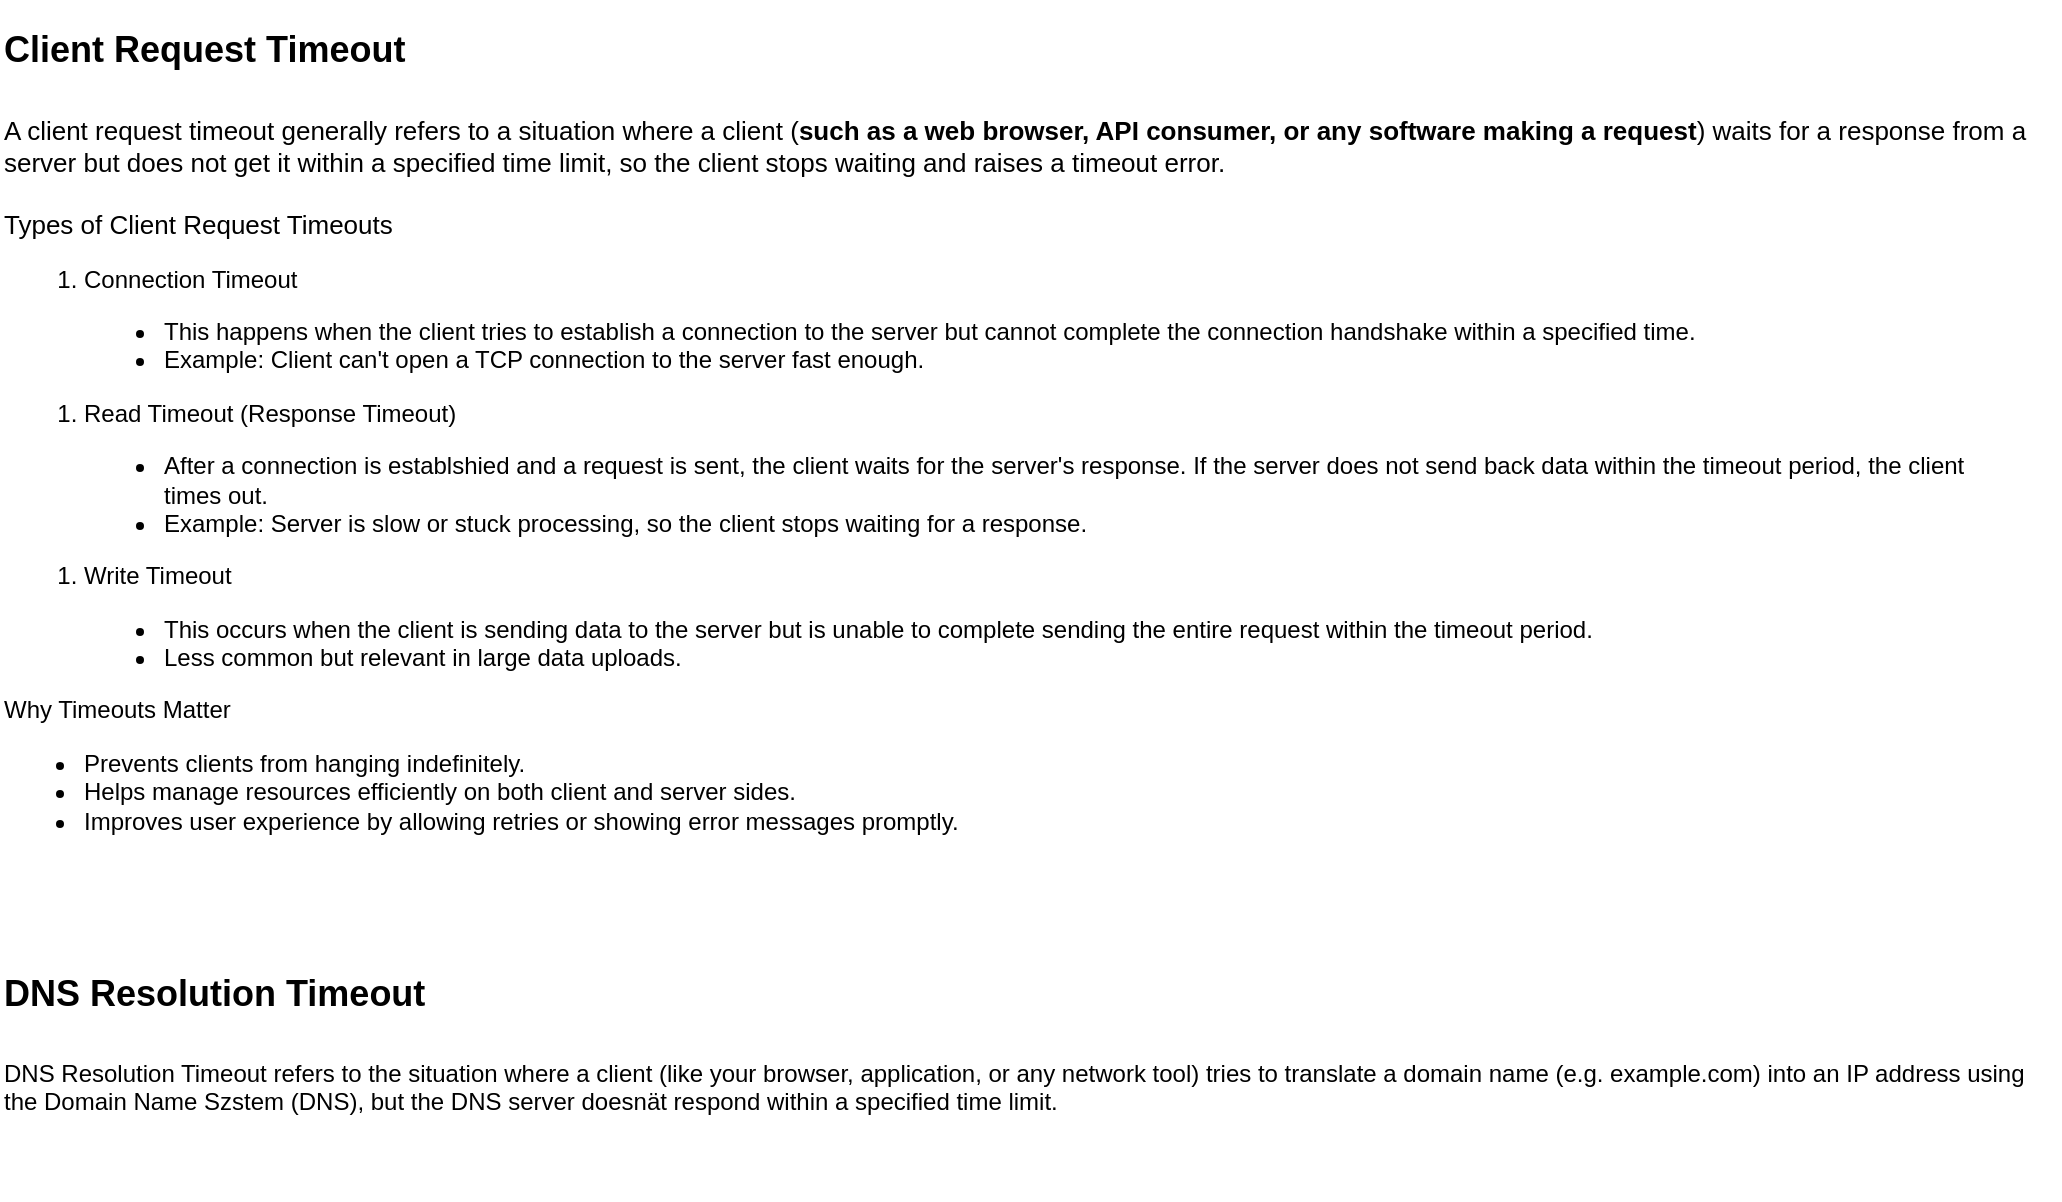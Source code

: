 <mxfile version="28.2.7">
  <diagram name="Page-1" id="FYnqeeudnjavl254Vnvo">
    <mxGraphModel dx="2116" dy="844" grid="1" gridSize="10" guides="1" tooltips="1" connect="1" arrows="1" fold="1" page="1" pageScale="1" pageWidth="850" pageHeight="1100" math="0" shadow="0">
      <root>
        <mxCell id="0" />
        <mxCell id="1" parent="0" />
        <mxCell id="Ld6S8iu637Xuf0fFWyp5-32" value="&lt;div&gt;&lt;b&gt;&lt;font style=&quot;font-size: 18px;&quot;&gt;Client Request Timeout&lt;/font&gt;&lt;/b&gt;&lt;/div&gt;&lt;div&gt;&lt;b&gt;&lt;font style=&quot;font-size: 18px;&quot;&gt;&lt;br&gt;&lt;/font&gt;&lt;/b&gt;&lt;/div&gt;&lt;div&gt;&lt;font style=&quot;font-size: 13px;&quot;&gt;A client request timeout generally refers to a situation where a client (&lt;b&gt;such as a web browser, API consumer, or any software making a request&lt;/b&gt;) waits for a response from a server but does not&amp;nbsp;get it within a specified time limit, so the client stops waiting and raises a timeout error.&lt;/font&gt;&lt;/div&gt;&lt;div&gt;&lt;font style=&quot;font-size: 13px;&quot;&gt;&lt;br&gt;&lt;/font&gt;&lt;/div&gt;&lt;div&gt;&lt;font style=&quot;font-size: 13px;&quot;&gt;Types of Client Request Timeouts&amp;nbsp;&lt;/font&gt;&lt;/div&gt;&lt;div&gt;&lt;ol&gt;&lt;li&gt;Connection Timeout&amp;nbsp;&lt;/li&gt;&lt;/ol&gt;&lt;blockquote&gt;&lt;ul&gt;&lt;li&gt;This happens when the client tries to establish a connection to the server but cannot complete the connection handshake within a specified time.&lt;/li&gt;&lt;li&gt;Example: Client can&#39;t open a TCP connection to the server fast enough.&lt;/li&gt;&lt;/ul&gt;&lt;/blockquote&gt;&lt;ol&gt;&lt;li&gt;Read Timeout (Response Timeout)&lt;/li&gt;&lt;/ol&gt;&lt;blockquote&gt;&lt;ul&gt;&lt;li&gt;After a connection is establshied and a request is sent, the client waits for the server&#39;s response. If the server does not send back data within the timeout period, the client times out.&lt;/li&gt;&lt;li&gt;Example: Server is slow or stuck processing, so the client stops waiting for a response.&lt;/li&gt;&lt;/ul&gt;&lt;/blockquote&gt;&lt;ol&gt;&lt;li&gt;Write Timeout&amp;nbsp;&lt;/li&gt;&lt;/ol&gt;&lt;blockquote&gt;&lt;ul&gt;&lt;li&gt;This occurs when the client is sending data to the server but is unable to complete sending the entire request within the timeout period.&lt;/li&gt;&lt;li&gt;Less common but relevant in large data uploads.&lt;/li&gt;&lt;/ul&gt;&lt;/blockquote&gt;&lt;div&gt;Why Timeouts Matter&amp;nbsp;&lt;/div&gt;&lt;div&gt;&lt;ul&gt;&lt;li&gt;Prevents clients from hanging indefinitely.&lt;/li&gt;&lt;li&gt;Helps manage resources efficiently on both client and server sides.&lt;/li&gt;&lt;li&gt;Improves user experience by allowing retries or showing error messages promptly.&lt;/li&gt;&lt;/ul&gt;&lt;/div&gt;&lt;/div&gt;&lt;div&gt;&lt;font&gt;&lt;br&gt;&lt;/font&gt;&lt;/div&gt;&lt;div&gt;&lt;b&gt;&lt;font style=&quot;font-size: 18px;&quot;&gt;&lt;br&gt;&lt;/font&gt;&lt;/b&gt;&lt;/div&gt;" style="text;html=1;whiteSpace=wrap;strokeColor=none;fillColor=none;align=left;verticalAlign=middle;rounded=0;" parent="1" vertex="1">
          <mxGeometry x="-200" y="40" width="1030" height="480" as="geometry" />
        </mxCell>
        <mxCell id="Ld6S8iu637Xuf0fFWyp5-33" value="&lt;div&gt;&lt;b&gt;&lt;font style=&quot;font-size: 18px;&quot;&gt;DNS Resolution Timeout&amp;nbsp;&lt;/font&gt;&lt;/b&gt;&lt;/div&gt;&lt;div&gt;&lt;b&gt;&lt;font style=&quot;font-size: 18px;&quot;&gt;&amp;nbsp;&lt;/font&gt;&lt;/b&gt;&lt;/div&gt;&lt;div&gt;DNS Resolution Timeout refers to the situation where a client (like your browser, application, or any network tool) tries to translate a domain name (e.g. example.com) into an IP address using&lt;/div&gt;&lt;div&gt;the Domain Name Szstem (DNS), but the DNS server doesnät respond within a specified time limit.&lt;/div&gt;&lt;div&gt;&lt;font&gt;&lt;br&gt;&lt;/font&gt;&lt;/div&gt;&lt;div&gt;&lt;b&gt;&lt;font style=&quot;font-size: 18px;&quot;&gt;&lt;br&gt;&lt;/font&gt;&lt;/b&gt;&lt;/div&gt;" style="text;html=1;whiteSpace=wrap;strokeColor=none;fillColor=none;align=left;verticalAlign=middle;rounded=0;" parent="1" vertex="1">
          <mxGeometry x="-200" y="520" width="1030" height="120" as="geometry" />
        </mxCell>
      </root>
    </mxGraphModel>
  </diagram>
</mxfile>
